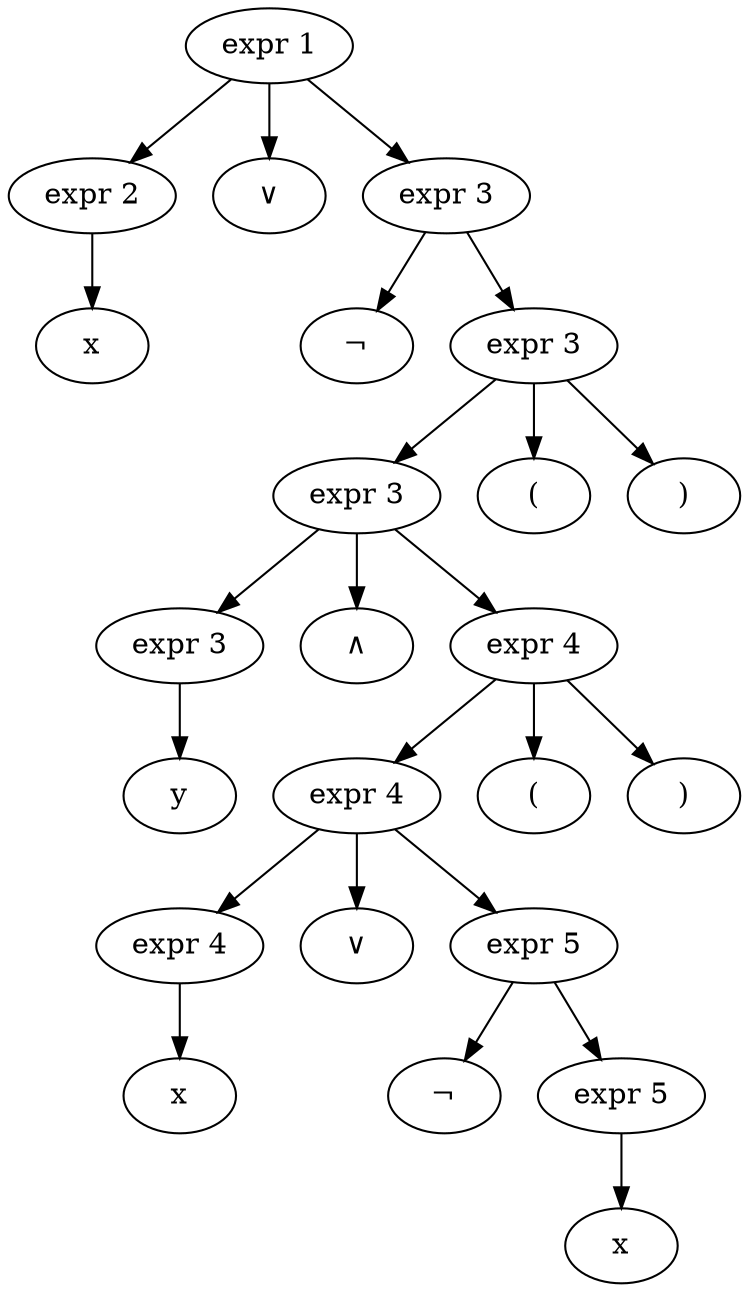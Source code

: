 // FormulaDot
digraph {
	"expr 1" [label="expr 1"]
	"expr 2" [label="expr 2"]
	"const 2" [label=x]
	"expr 2" -> "const 2"
	"expr 1" -> "expr 2"
	"op 3" [label="∨"]
	"expr 1" -> "op 3"
	"expr 4" [label="expr 3"]
	"not 4" [label="¬"]
	"expr 4" -> "not 4"
	"expr 1" -> "expr 4"
	"superior 5" [label="expr 3"]
	"expr 5" [label="expr 3"]
	"lparen 5" [label="("]
	"superior 5" -> "lparen 5"
	"superior 5" -> "expr 5"
	"expr 4" -> "superior 5"
	"expr 6" [label="expr 3"]
	"const 6" [label=y]
	"expr 6" -> "const 6"
	"expr 5" -> "expr 6"
	"op 7" [label="∧"]
	"expr 5" -> "op 7"
	"superior 8" [label="expr 4"]
	"expr 8" [label="expr 4"]
	"lparen 8" [label="("]
	"superior 8" -> "lparen 8"
	"superior 8" -> "expr 8"
	"expr 5" -> "superior 8"
	"expr 9" [label="expr 4"]
	"const 9" [label=x]
	"expr 9" -> "const 9"
	"expr 8" -> "expr 9"
	"op 10" [label="∨"]
	"expr 8" -> "op 10"
	"expr 11" [label="expr 5"]
	"not 11" [label="¬"]
	"expr 11" -> "not 11"
	"expr 8" -> "expr 11"
	"expr 12" [label="expr 5"]
	"const 12" [label=x]
	"expr 12" -> "const 12"
	"expr 11" -> "expr 12"
	"rparen 13" [label=")"]
	"superior 8" -> "rparen 13"
	"rparen 14" [label=")"]
	"superior 5" -> "rparen 14"
}
